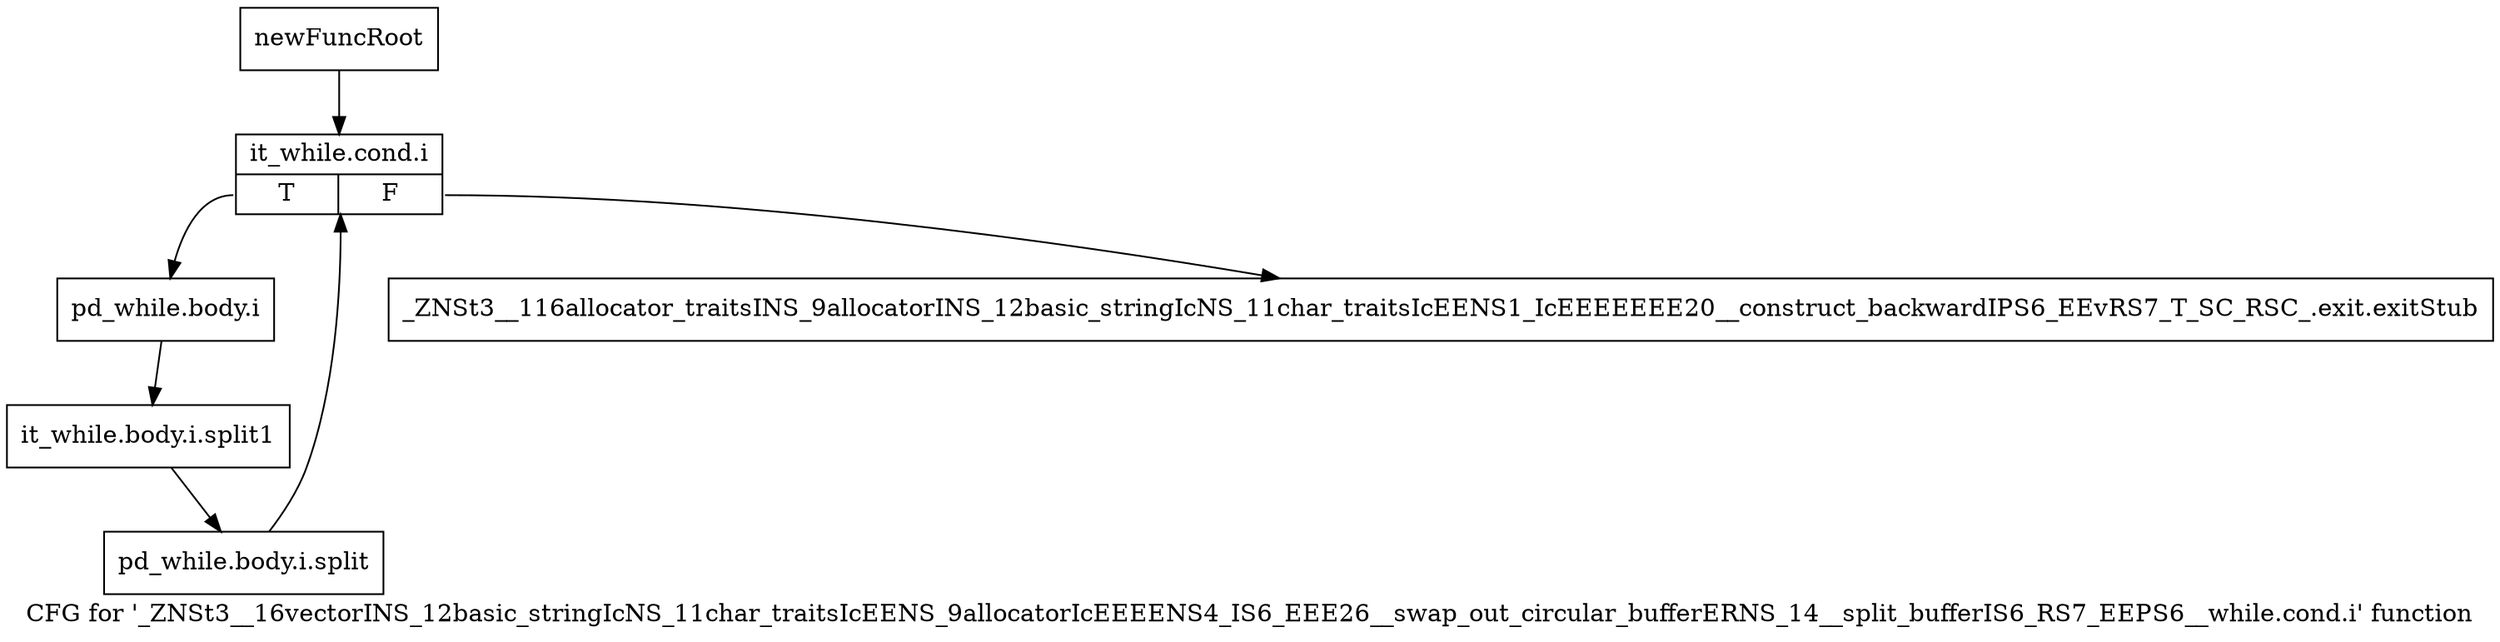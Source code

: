 digraph "CFG for '_ZNSt3__16vectorINS_12basic_stringIcNS_11char_traitsIcEENS_9allocatorIcEEEENS4_IS6_EEE26__swap_out_circular_bufferERNS_14__split_bufferIS6_RS7_EEPS6__while.cond.i' function" {
	label="CFG for '_ZNSt3__16vectorINS_12basic_stringIcNS_11char_traitsIcEENS_9allocatorIcEEEENS4_IS6_EEE26__swap_out_circular_bufferERNS_14__split_bufferIS6_RS7_EEPS6__while.cond.i' function";

	Node0x8de6a80 [shape=record,label="{newFuncRoot}"];
	Node0x8de6a80 -> Node0x8de6b20;
	Node0x8de6ad0 [shape=record,label="{_ZNSt3__116allocator_traitsINS_9allocatorINS_12basic_stringIcNS_11char_traitsIcEENS1_IcEEEEEEE20__construct_backwardIPS6_EEvRS7_T_SC_RSC_.exit.exitStub}"];
	Node0x8de6b20 [shape=record,label="{it_while.cond.i|{<s0>T|<s1>F}}"];
	Node0x8de6b20:s0 -> Node0x8de6b70;
	Node0x8de6b20:s1 -> Node0x8de6ad0;
	Node0x8de6b70 [shape=record,label="{pd_while.body.i}"];
	Node0x8de6b70 -> Node0xc30a8a0;
	Node0xc30a8a0 [shape=record,label="{it_while.body.i.split1}"];
	Node0xc30a8a0 -> Node0xc3391c0;
	Node0xc3391c0 [shape=record,label="{pd_while.body.i.split}"];
	Node0xc3391c0 -> Node0x8de6b20;
}
